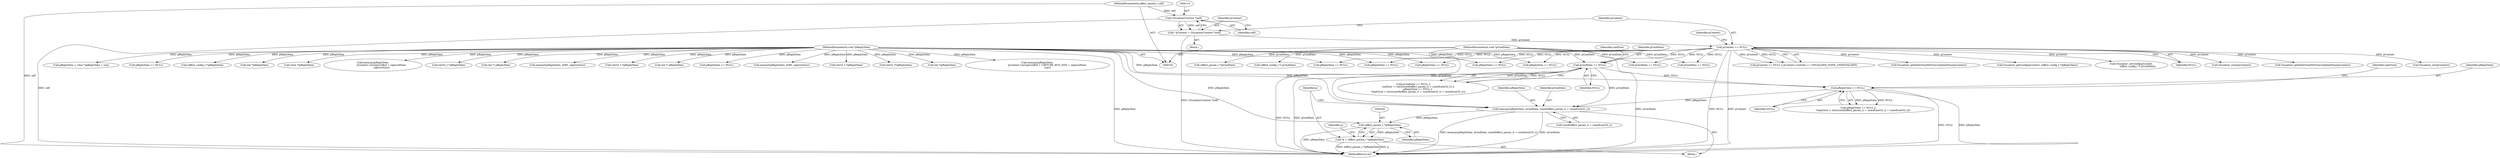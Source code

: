 digraph "1_Android_aeea52da00d210587fb3ed895de3d5f2e0264c88_11@API" {
"1000333" [label="(Call,memcpy(pReplyData, pCmdData, sizeof(effect_param_t) + sizeof(uint32_t)))"];
"1000313" [label="(Call,pReplyData == NULL)"];
"1000108" [label="(MethodParameterIn,void *pReplyData)"];
"1000299" [label="(Call,pCmdData == NULL)"];
"1000106" [label="(MethodParameterIn,void *pCmdData)"];
"1000119" [label="(Call,pContext == NULL)"];
"1000111" [label="(Call,* pContext = (VisualizerContext *)self)"];
"1000113" [label="(Call,(VisualizerContext *)self)"];
"1000103" [label="(MethodParameterIn,effect_handle_t self)"];
"1000344" [label="(Call,(effect_param_t *)pReplyData)"];
"1000342" [label="(Call,*p = (effect_param_t *)pReplyData)"];
"1000801" [label="(Call,Visualizer_getDeltaTimeMsFromUpdatedTime(pContext))"];
"1000674" [label="(Call,memset(pReplyData, 0x80, captureSize))"];
"1000112" [label="(Identifier,pContext)"];
"1000601" [label="(Call,(int32_t *)pReplyData)"];
"1000926" [label="(Call,(int32_t*)pReplyData)"];
"1000300" [label="(Identifier,pCmdData)"];
"1000195" [label="(Call,pReplyData == NULL)"];
"1000251" [label="(Call,(int *)pReplyData)"];
"1000304" [label="(Identifier,cmdSize)"];
"1000298" [label="(Call,pCmdData == NULL ||\n             cmdSize != (int)(sizeof(effect_param_t) + sizeof(uint32_t)) ||\n            pReplyData == NULL ||\n             *replySize < (int)(sizeof(effect_param_t) + sizeof(uint32_t) + sizeof(uint32_t)))"];
"1000207" [label="(Call,Visualizer_getConfig(pContext, (effect_config_t *)pReplyData))"];
"1000115" [label="(Identifier,self)"];
"1000346" [label="(Identifier,pReplyData)"];
"1000299" [label="(Call,pCmdData == NULL)"];
"1000739" [label="(Call,memcpy(pReplyData,\n                           pContext->mCaptureBuf + CAPTURE_BUF_SIZE + capturePoint,\n                           size))"];
"1000749" [label="(Call,pReplyData = (char *)pReplyData + size)"];
"1000108" [label="(MethodParameterIn,void *pReplyData)"];
"1000160" [label="(Call,pCmdData == NULL)"];
"1000186" [label="(Call,Visualizer_setConfig(pContext,\n                 (effect_config_t *) pCmdData))"];
"1000169" [label="(Call,pReplyData == NULL)"];
"1000336" [label="(Call,sizeof(effect_param_t) + sizeof(uint32_t))"];
"1000313" [label="(Call,pReplyData == NULL)"];
"1000996" [label="(MethodReturn,int)"];
"1000119" [label="(Call,pContext == NULL)"];
"1000209" [label="(Call,(effect_config_t *)pReplyData)"];
"1000334" [label="(Identifier,pReplyData)"];
"1000621" [label="(Call,pReplyData == NULL)"];
"1000113" [label="(Call,(VisualizerContext *)self)"];
"1000290" [label="(Call,(int *)pReplyData)"];
"1000315" [label="(Identifier,NULL)"];
"1000752" [label="(Call,(char *)pReplyData)"];
"1000296" [label="(Block,)"];
"1000301" [label="(Identifier,NULL)"];
"1000762" [label="(Call,memcpy(pReplyData,\n                       pContext->mCaptureBuf + capturePoint,\n                       captureSize))"];
"1000188" [label="(Call,(effect_config_t *) pCmdData)"];
"1000121" [label="(Identifier,NULL)"];
"1000214" [label="(Call,Visualizer_reset(pContext))"];
"1000642" [label="(Call,Visualizer_getDeltaTimeMsFromUpdatedTime(pContext))"];
"1000501" [label="(Call,(int32_t *)pReplyData)"];
"1000183" [label="(Call,(int *) pReplyData)"];
"1000220" [label="(Call,pReplyData == NULL)"];
"1000779" [label="(Call,memset(pReplyData, 0x80, captureSize))"];
"1000470" [label="(Call,pCmdData == NULL)"];
"1000111" [label="(Call,* pContext = (VisualizerContext *)self)"];
"1000137" [label="(Call,pReplyData == NULL)"];
"1000120" [label="(Identifier,pContext)"];
"1000314" [label="(Identifier,pReplyData)"];
"1000124" [label="(Identifier,pContext)"];
"1000335" [label="(Identifier,pCmdData)"];
"1000349" [label="(Identifier,p)"];
"1000344" [label="(Call,(effect_param_t *)pReplyData)"];
"1000528" [label="(Call,(int32_t *)pReplyData)"];
"1000154" [label="(Call,Visualizer_init(pContext))"];
"1000103" [label="(MethodParameterIn,effect_handle_t self)"];
"1000318" [label="(Identifier,replySize)"];
"1000333" [label="(Call,memcpy(pReplyData, pCmdData, sizeof(effect_param_t) + sizeof(uint32_t)))"];
"1000342" [label="(Call,*p = (effect_param_t *)pReplyData)"];
"1000312" [label="(Call,pReplyData == NULL ||\n             *replySize < (int)(sizeof(effect_param_t) + sizeof(uint32_t) + sizeof(uint32_t)))"];
"1000259" [label="(Call,pReplyData == NULL)"];
"1000109" [label="(Block,)"];
"1000151" [label="(Call,(int *) pReplyData)"];
"1000118" [label="(Call,pContext == NULL || pContext->mState == VISUALIZER_STATE_UNINITIALIZED)"];
"1000508" [label="(Call,(effect_param_t *)pCmdData)"];
"1000106" [label="(MethodParameterIn,void *pCmdData)"];
"1000343" [label="(Identifier,p)"];
"1000487" [label="(Call,pReplyData == NULL)"];
"1000333" -> "1000296"  [label="AST: "];
"1000333" -> "1000336"  [label="CFG: "];
"1000334" -> "1000333"  [label="AST: "];
"1000335" -> "1000333"  [label="AST: "];
"1000336" -> "1000333"  [label="AST: "];
"1000343" -> "1000333"  [label="CFG: "];
"1000333" -> "1000996"  [label="DDG: memcpy(pReplyData, pCmdData, sizeof(effect_param_t) + sizeof(uint32_t))"];
"1000333" -> "1000996"  [label="DDG: pCmdData"];
"1000313" -> "1000333"  [label="DDG: pReplyData"];
"1000108" -> "1000333"  [label="DDG: pReplyData"];
"1000299" -> "1000333"  [label="DDG: pCmdData"];
"1000106" -> "1000333"  [label="DDG: pCmdData"];
"1000333" -> "1000344"  [label="DDG: pReplyData"];
"1000313" -> "1000312"  [label="AST: "];
"1000313" -> "1000315"  [label="CFG: "];
"1000314" -> "1000313"  [label="AST: "];
"1000315" -> "1000313"  [label="AST: "];
"1000318" -> "1000313"  [label="CFG: "];
"1000312" -> "1000313"  [label="CFG: "];
"1000313" -> "1000996"  [label="DDG: NULL"];
"1000313" -> "1000996"  [label="DDG: pReplyData"];
"1000313" -> "1000312"  [label="DDG: pReplyData"];
"1000313" -> "1000312"  [label="DDG: NULL"];
"1000108" -> "1000313"  [label="DDG: pReplyData"];
"1000299" -> "1000313"  [label="DDG: NULL"];
"1000108" -> "1000102"  [label="AST: "];
"1000108" -> "1000996"  [label="DDG: pReplyData"];
"1000108" -> "1000137"  [label="DDG: pReplyData"];
"1000108" -> "1000151"  [label="DDG: pReplyData"];
"1000108" -> "1000169"  [label="DDG: pReplyData"];
"1000108" -> "1000183"  [label="DDG: pReplyData"];
"1000108" -> "1000195"  [label="DDG: pReplyData"];
"1000108" -> "1000209"  [label="DDG: pReplyData"];
"1000108" -> "1000220"  [label="DDG: pReplyData"];
"1000108" -> "1000251"  [label="DDG: pReplyData"];
"1000108" -> "1000259"  [label="DDG: pReplyData"];
"1000108" -> "1000290"  [label="DDG: pReplyData"];
"1000108" -> "1000344"  [label="DDG: pReplyData"];
"1000108" -> "1000487"  [label="DDG: pReplyData"];
"1000108" -> "1000501"  [label="DDG: pReplyData"];
"1000108" -> "1000528"  [label="DDG: pReplyData"];
"1000108" -> "1000601"  [label="DDG: pReplyData"];
"1000108" -> "1000621"  [label="DDG: pReplyData"];
"1000108" -> "1000674"  [label="DDG: pReplyData"];
"1000108" -> "1000739"  [label="DDG: pReplyData"];
"1000108" -> "1000749"  [label="DDG: pReplyData"];
"1000108" -> "1000752"  [label="DDG: pReplyData"];
"1000108" -> "1000762"  [label="DDG: pReplyData"];
"1000108" -> "1000779"  [label="DDG: pReplyData"];
"1000108" -> "1000926"  [label="DDG: pReplyData"];
"1000299" -> "1000298"  [label="AST: "];
"1000299" -> "1000301"  [label="CFG: "];
"1000300" -> "1000299"  [label="AST: "];
"1000301" -> "1000299"  [label="AST: "];
"1000304" -> "1000299"  [label="CFG: "];
"1000298" -> "1000299"  [label="CFG: "];
"1000299" -> "1000996"  [label="DDG: NULL"];
"1000299" -> "1000996"  [label="DDG: pCmdData"];
"1000299" -> "1000298"  [label="DDG: pCmdData"];
"1000299" -> "1000298"  [label="DDG: NULL"];
"1000106" -> "1000299"  [label="DDG: pCmdData"];
"1000119" -> "1000299"  [label="DDG: NULL"];
"1000106" -> "1000102"  [label="AST: "];
"1000106" -> "1000996"  [label="DDG: pCmdData"];
"1000106" -> "1000160"  [label="DDG: pCmdData"];
"1000106" -> "1000188"  [label="DDG: pCmdData"];
"1000106" -> "1000470"  [label="DDG: pCmdData"];
"1000106" -> "1000508"  [label="DDG: pCmdData"];
"1000119" -> "1000118"  [label="AST: "];
"1000119" -> "1000121"  [label="CFG: "];
"1000120" -> "1000119"  [label="AST: "];
"1000121" -> "1000119"  [label="AST: "];
"1000124" -> "1000119"  [label="CFG: "];
"1000118" -> "1000119"  [label="CFG: "];
"1000119" -> "1000996"  [label="DDG: NULL"];
"1000119" -> "1000996"  [label="DDG: pContext"];
"1000119" -> "1000118"  [label="DDG: pContext"];
"1000119" -> "1000118"  [label="DDG: NULL"];
"1000111" -> "1000119"  [label="DDG: pContext"];
"1000119" -> "1000137"  [label="DDG: NULL"];
"1000119" -> "1000154"  [label="DDG: pContext"];
"1000119" -> "1000160"  [label="DDG: NULL"];
"1000119" -> "1000186"  [label="DDG: pContext"];
"1000119" -> "1000195"  [label="DDG: NULL"];
"1000119" -> "1000207"  [label="DDG: pContext"];
"1000119" -> "1000214"  [label="DDG: pContext"];
"1000119" -> "1000220"  [label="DDG: NULL"];
"1000119" -> "1000259"  [label="DDG: NULL"];
"1000119" -> "1000470"  [label="DDG: NULL"];
"1000119" -> "1000621"  [label="DDG: NULL"];
"1000119" -> "1000642"  [label="DDG: pContext"];
"1000119" -> "1000801"  [label="DDG: pContext"];
"1000111" -> "1000109"  [label="AST: "];
"1000111" -> "1000113"  [label="CFG: "];
"1000112" -> "1000111"  [label="AST: "];
"1000113" -> "1000111"  [label="AST: "];
"1000120" -> "1000111"  [label="CFG: "];
"1000111" -> "1000996"  [label="DDG: (VisualizerContext *)self"];
"1000113" -> "1000111"  [label="DDG: self"];
"1000113" -> "1000115"  [label="CFG: "];
"1000114" -> "1000113"  [label="AST: "];
"1000115" -> "1000113"  [label="AST: "];
"1000113" -> "1000996"  [label="DDG: self"];
"1000103" -> "1000113"  [label="DDG: self"];
"1000103" -> "1000102"  [label="AST: "];
"1000103" -> "1000996"  [label="DDG: self"];
"1000344" -> "1000342"  [label="AST: "];
"1000344" -> "1000346"  [label="CFG: "];
"1000345" -> "1000344"  [label="AST: "];
"1000346" -> "1000344"  [label="AST: "];
"1000342" -> "1000344"  [label="CFG: "];
"1000344" -> "1000996"  [label="DDG: pReplyData"];
"1000344" -> "1000342"  [label="DDG: pReplyData"];
"1000342" -> "1000296"  [label="AST: "];
"1000343" -> "1000342"  [label="AST: "];
"1000349" -> "1000342"  [label="CFG: "];
"1000342" -> "1000996"  [label="DDG: (effect_param_t *)pReplyData"];
"1000342" -> "1000996"  [label="DDG: p"];
}

